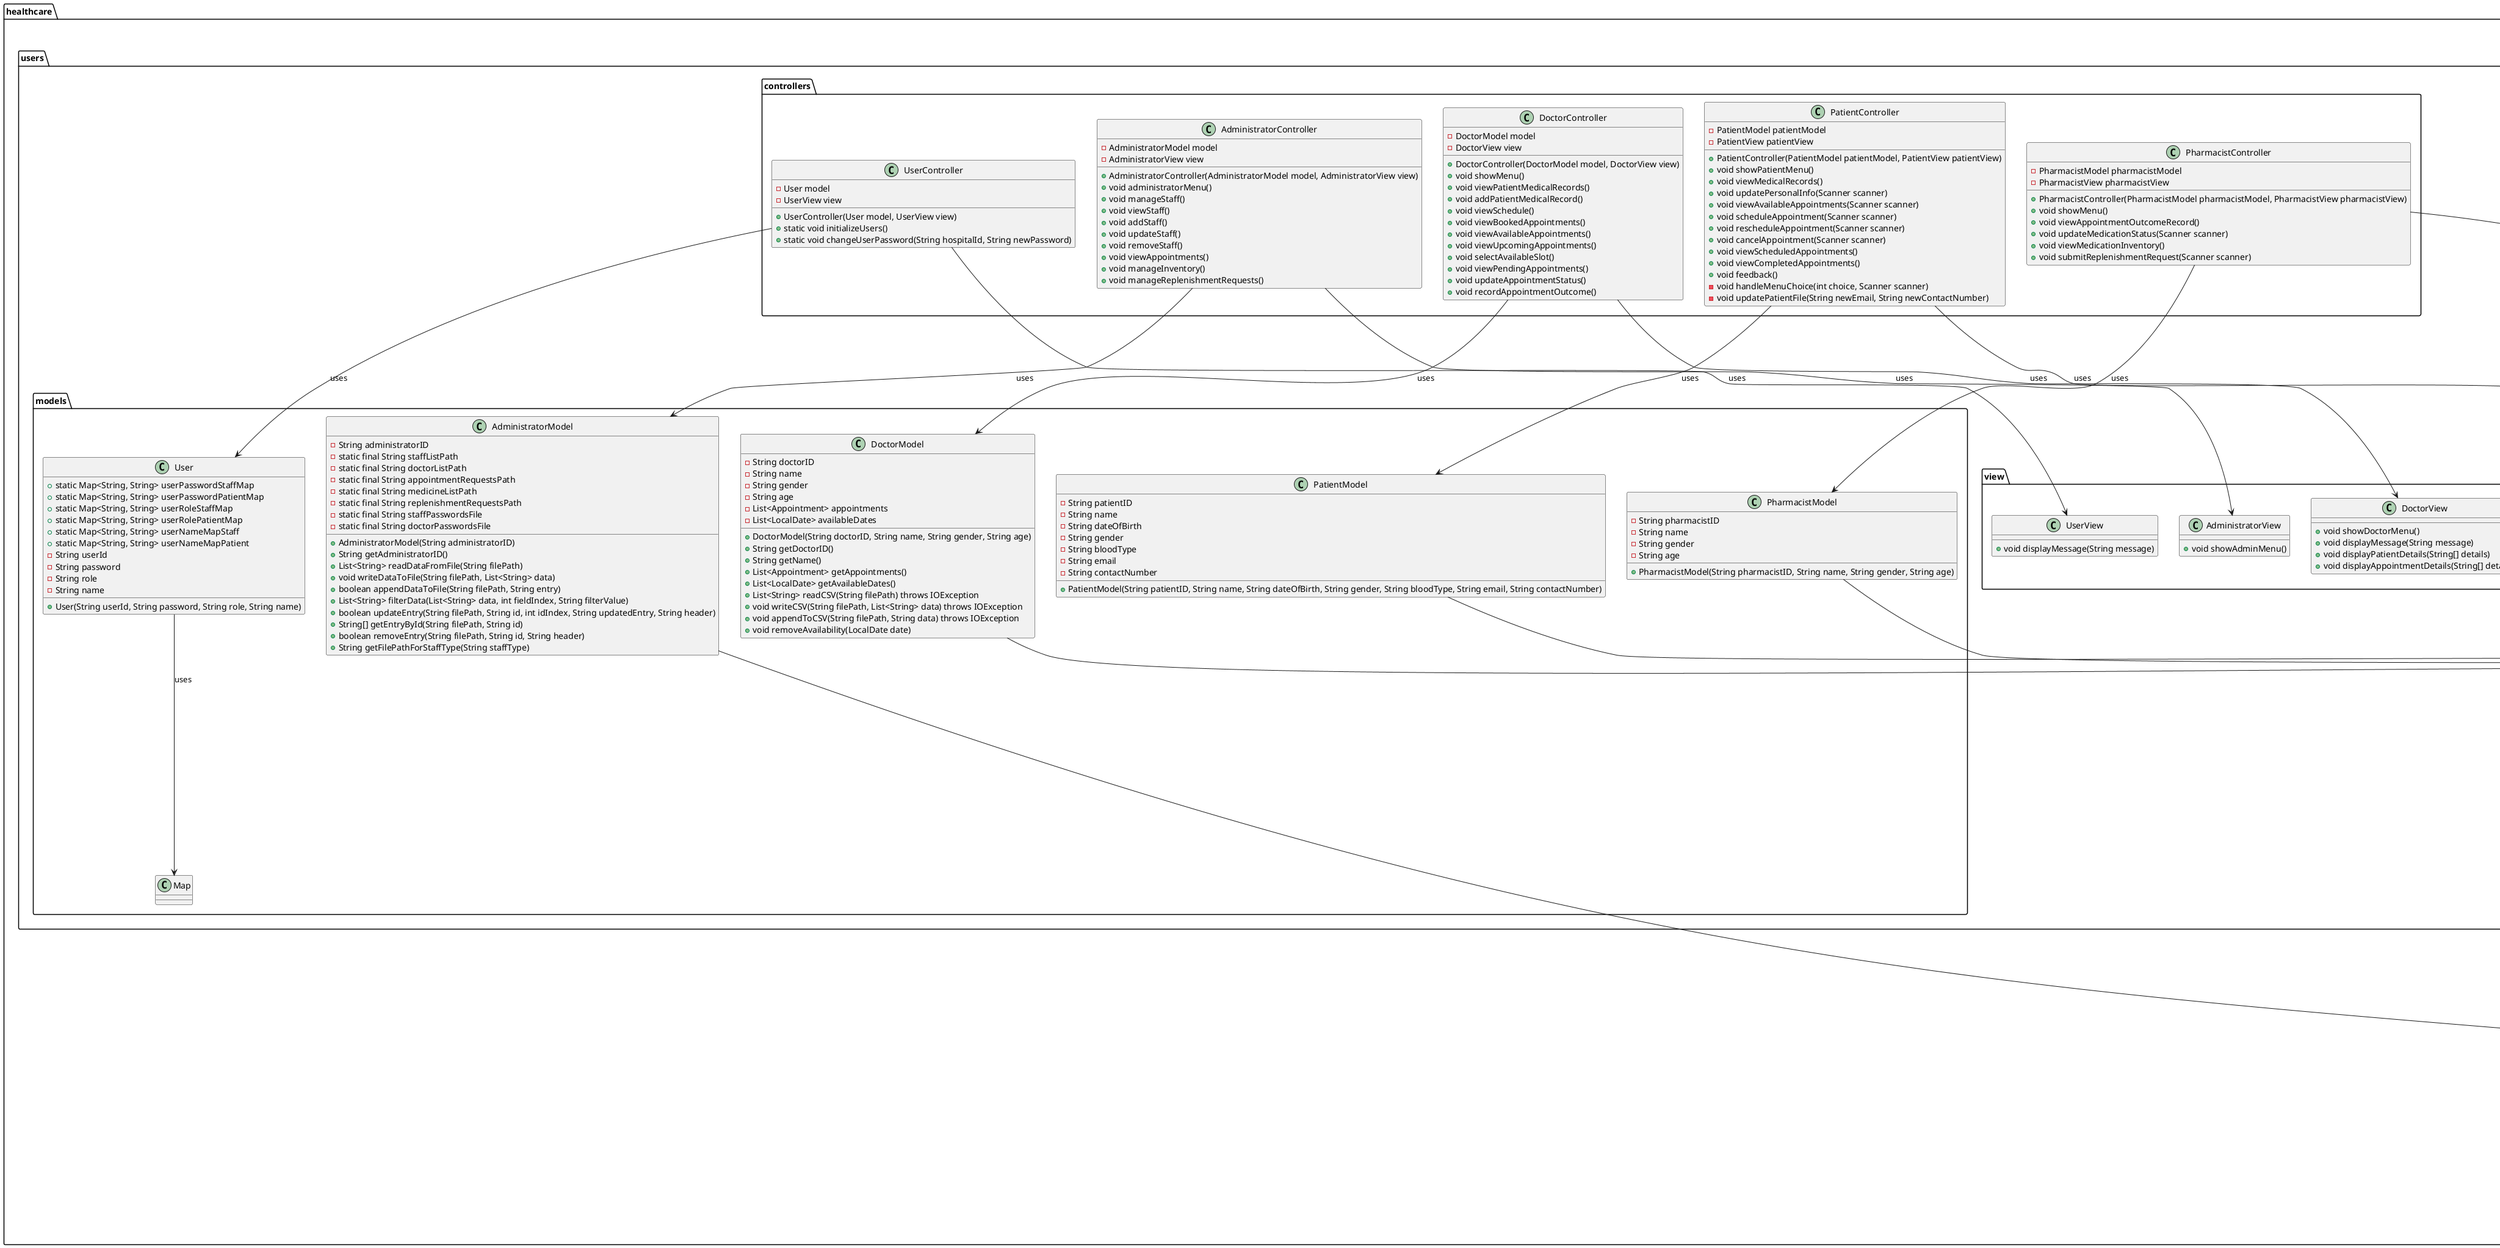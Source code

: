 @startuml
' Main package
package healthcare.main {
    class Main {
        + void main(String[] args)
        - Scanner sc
        - String patientListFile
        - String doctorListFile
        - String staffListFile
        - String staffPasswordsFile
        - static Map<String, PatientController> patientMap
        - static Map<String, DoctorController> doctorMap
        - static Map<String, PharmacistController> pharmacistMap
        - static Map<String, AdministratorController> administratorMap
        + static String hashPassword(String password)
        + static void loadAllData() throws IOException
        + static Map<String, PatientController> loadPatientsFromCSV() throws IOException
        + static Map<String, DoctorController> loadDoctorsFromCSV() throws IOException
        + static Map<String, PharmacistController> loadPharmacistsFromCSV() throws IOException
        + static Map<String, AdministratorController> loadAdministratorsFromCSV() throws IOException
        + static void showMainMenu() throws IOException
        + static void exitApp()
        + static void registerUser()
        + static boolean isValidDate(String date)
        + static void displayMenu()
        + static void registerAdmin()
        + static void showLoginScreen() throws IOException
    }
}

' Records package
package healthcare.records {
    class Appointment {
        - LocalDate appointmentDate
        - TreatmentTypes treatment
        - String appointmentID
        - String doctorID
        - String patientID
        - List<Medication> prescribedMedication
        - String consultationNotes
        - AppointmentStatus appointmentStatus
        - ServiceTypes serviceType
        + Appointment(Date appointmentDate, TreatmentTypes type, String patientID, String doctorID)
        + String toCSV()
        + String getPatientID()
        + String getAppointmentID()
        + String getDoctorID()
        + AppointmentStatus getAppointmentStatus()
        + LocalDate getAppointmentDate()
        + TreatmentTypes getTreatmentType()
        + List<Medication> getPrescribedMedications()
        + String getConsultationNotes()
        + ServiceTypes getServiceType()
        + void setServiceTypes(ServiceTypes serviceType)
        + String printAppointments()
        + void setStatus(AppointmentStatus appointmentStatus)
        + void setConsultationNotes(String notes)
        + void addMedication(String medName)
        + void setAppointmentStatus(AppointmentStatus status)
        + String toString()
    }

    class Medication {
        - String medicationName
        - AppointmentStatus medicationStatus
        + Medication(String name)
        + String getMedicationName()
        + AppointmentStatus getMedicationStatus()
        + void updateMedicationStatus(AppointmentStatus status)
        + String toString()
    }

    enum AppointmentStatus {
        PENDING
        APPROVED
        REJECTED
        COMPLETED
    }

    enum TreatmentTypes {
        DENTAL
        MEDICAL
        SURGICAL
        CONSULTATION
    }

    enum ServiceTypes {
        CONSULTATION
        XRAY
        BLOOD_TEST
        SURGERY
        OTHERS
    }

    class MedicalRecord {
        - String diagnosis
        - String treatment
        - String appointmentOutcome
        - static final String RECORD_FILE
        + MedicalRecord(String diagnosis, String treatment, String appointmentOutcome)
        + String getDiagnosis()
        + String getTreatment()
        + String getAppointmentOutcome()
        + void saveRecordToCSV(int patientID)
        + static List<MedicalRecord> loadRecordsByPatientID(int patientID)
        + String toString()
    }

    class Feedback {
        - String patientName
        - String feedbackMessage
        - int rating
        + Feedback(String patientName, String feedbackMessage, int rating)
        + void writeFeedbackToCSV()
        + static void collectFeedback(Scanner scanner)
    }
    
    Appointment "1" --> "*" Medication
    MedicalRecord --> BufferedWriter : uses
    MedicalRecord --> FileWriter : uses
    MedicalRecord --> BufferedReader : uses
    MedicalRecord --> FileReader : uses
    MedicalRecord --> List : uses
    MedicalRecord --> ArrayList : uses
    Feedback --> Scanner : uses
    Feedback --> PrintWriter : uses
    Feedback --> FileWriter : uses
}

' Models package
package healthcare.users.models {
    class AdministratorModel {
        - String administratorID
        - static final String staffListPath
        - static final String doctorListPath
        - static final String appointmentRequestsPath
        - static final String medicineListPath
        - static final String replenishmentRequestsPath
        - static final String staffPasswordsFile
        - static final String doctorPasswordsFile
        + AdministratorModel(String administratorID)
        + String getAdministratorID()
        + List<String> readDataFromFile(String filePath)
        + void writeDataToFile(String filePath, List<String> data)
        + boolean appendDataToFile(String filePath, String entry)
        + List<String> filterData(List<String> data, int fieldIndex, String filterValue)
        + boolean updateEntry(String filePath, String id, int idIndex, String updatedEntry, String header)
        + String[] getEntryById(String filePath, String id)
        + boolean removeEntry(String filePath, String id, String header)
        + String getFilePathForStaffType(String staffType)
    }

    class DoctorModel {
        - String doctorID
        - String name
        - String gender
        - String age
        - List<Appointment> appointments
        - List<LocalDate> availableDates
        + DoctorModel(String doctorID, String name, String gender, String age)
        + String getDoctorID()
        + String getName()
        + List<Appointment> getAppointments()
        + List<LocalDate> getAvailableDates()
        + List<String> readCSV(String filePath) throws IOException
        + void writeCSV(String filePath, List<String> data) throws IOException
        + void appendToCSV(String filePath, String data) throws IOException
        + void removeAvailability(LocalDate date)
    }

    class PatientModel {
        - String patientID
        - String name
        - String dateOfBirth
        - String gender
        - String bloodType
        - String email
        - String contactNumber
        + PatientModel(String patientID, String name, String dateOfBirth, String gender, String bloodType, String email, String contactNumber)
    }

    class PharmacistModel {
        - String pharmacistID
        - String name
        - String gender
        - String age
        + PharmacistModel(String pharmacistID, String name, String gender, String age)
    }

    class User {
        + static Map<String, String> userPasswordStaffMap
        + static Map<String, String> userPasswordPatientMap
        + static Map<String, String> userRoleStaffMap
        + static Map<String, String> userRolePatientMap
        + static Map<String, String> userNameMapStaff
        + static Map<String, String> userNameMapPatient
        - String userId
        - String password
        - String role
        - String name
        + User(String userId, String password, String role, String name)
    }

    AdministratorModel --> List : uses
    DoctorModel --> Appointment : uses
    PatientModel --> List : uses
    PharmacistModel --> List : uses
    User --> Map : uses
}

' Controllers package
package healthcare.users.controllers {
    class AdministratorController {
        - AdministratorModel model
        - AdministratorView view
        + AdministratorController(AdministratorModel model, AdministratorView view)
        + void administratorMenu()
        + void manageStaff()
        + void viewStaff()
        + void addStaff()
        + void updateStaff()
        + void removeStaff()
        + void viewAppointments()
        + void manageInventory()
        + void manageReplenishmentRequests()
    }

    class DoctorController {
        - DoctorModel model
        - DoctorView view
        + DoctorController(DoctorModel model, DoctorView view)
        + void showMenu()
        + void viewPatientMedicalRecords()
        + void addPatientMedicalRecord()
        + void viewSchedule()
        + void viewBookedAppointments()
        + void viewAvailableAppointments()
        + void viewUpcomingAppointments()
        + void selectAvailableSlot()
        + void viewPendingAppointments()
        + void updateAppointmentStatus()
        + void recordAppointmentOutcome()
    }

    class PatientController {
        - PatientModel patientModel
        - PatientView patientView
        + PatientController(PatientModel patientModel, PatientView patientView)
        + void showPatientMenu()
        + void viewMedicalRecords()
        + void updatePersonalInfo(Scanner scanner)
        + void viewAvailableAppointments(Scanner scanner)
        + void scheduleAppointment(Scanner scanner)
        + void rescheduleAppointment(Scanner scanner)
        + void cancelAppointment(Scanner scanner)
        + void viewScheduledAppointments()
        + void viewCompletedAppointments()
        + void feedback()
        - void handleMenuChoice(int choice, Scanner scanner)
        - void updatePatientFile(String newEmail, String newContactNumber)
    }

    class PharmacistController {
        - PharmacistModel pharmacistModel
        - PharmacistView pharmacistView
        + PharmacistController(PharmacistModel pharmacistModel, PharmacistView pharmacistView)
        + void showMenu()
        + void viewAppointmentOutcomeRecord()
        + void updateMedicationStatus(Scanner scanner)
        + void viewMedicationInventory()
        + void submitReplenishmentRequest(Scanner scanner)
    }

    class UserController {
        - User model
        - UserView view
        + UserController(User model, UserView view)
        + static void initializeUsers()
        + static void changeUserPassword(String hospitalId, String newPassword)
    }

    AdministratorController --> AdministratorModel : uses
    DoctorController --> DoctorModel : uses
    PatientController --> PatientModel : uses
    PharmacistController --> PharmacistModel : uses
    UserController --> User : uses
}

' Views package
package healthcare.users.view {
    class AdministratorView {
        + void showAdminMenu()
    }

    class DoctorView {
        + void showDoctorMenu()
        + void displayMessage(String message)
        + void displayPatientDetails(String[] details)
        + void displayAppointmentDetails(String[] details)
    }

    class PatientView {
        + void displayPatientMenu()
        + void showMedicalRecords(List<MedicalRecord> records)
        + void showScheduledAppointments(List<Appointment> appointments)
        + void showCompletedAppointments(List<Appointment> appointments)
        + void showAvailableAppointments(Map<LocalDate, List<LocalTime>> availableAppointments)
    }

    class PharmacistView {
        + void displayPharmacistMenu()
    }

    class UserView {
        + void displayMessage(String message)
    }

    AdministratorController --> AdministratorView : uses
    DoctorController --> DoctorView : uses
    PatientController --> PatientView : uses
    PharmacistController --> PharmacistView : uses
    UserController --> UserView : uses
}

@enduml
